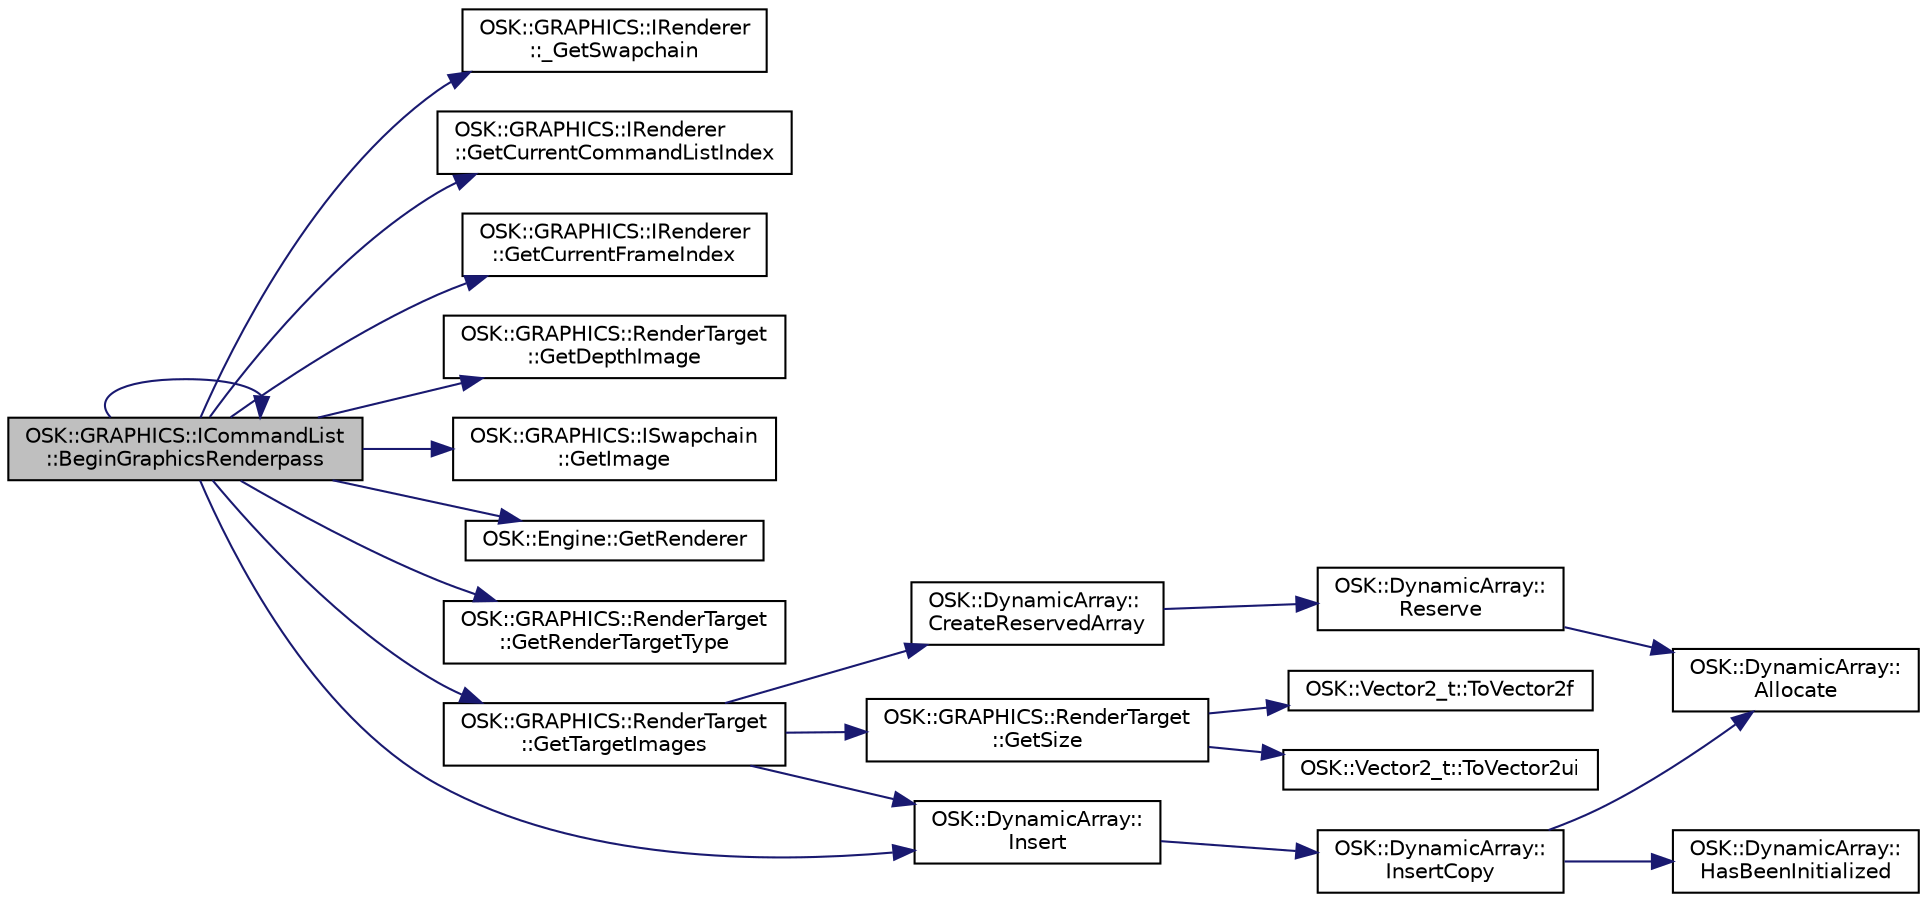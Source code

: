 digraph "OSK::GRAPHICS::ICommandList::BeginGraphicsRenderpass"
{
 // LATEX_PDF_SIZE
  edge [fontname="Helvetica",fontsize="10",labelfontname="Helvetica",labelfontsize="10"];
  node [fontname="Helvetica",fontsize="10",shape=record];
  rankdir="LR";
  Node1 [label="OSK::GRAPHICS::ICommandList\l::BeginGraphicsRenderpass",height=0.2,width=0.4,color="black", fillcolor="grey75", style="filled", fontcolor="black",tooltip="Comienza el renderizado a un render target."];
  Node1 -> Node2 [color="midnightblue",fontsize="10",style="solid"];
  Node2 [label="OSK::GRAPHICS::IRenderer\l::_GetSwapchain",height=0.2,width=0.4,color="black", fillcolor="white", style="filled",URL="$class_o_s_k_1_1_g_r_a_p_h_i_c_s_1_1_i_renderer.html#a0dad039a7b86341155a12030a504e764",tooltip="Devuelve el swapchain de la aplicación."];
  Node1 -> Node1 [color="midnightblue",fontsize="10",style="solid"];
  Node1 -> Node3 [color="midnightblue",fontsize="10",style="solid"];
  Node3 [label="OSK::GRAPHICS::IRenderer\l::GetCurrentCommandListIndex",height=0.2,width=0.4,color="black", fillcolor="white", style="filled",URL="$class_o_s_k_1_1_g_r_a_p_h_i_c_s_1_1_i_renderer.html#a4a779e3af14025ec16d8a0c0a6cf0fe5",tooltip=" "];
  Node1 -> Node4 [color="midnightblue",fontsize="10",style="solid"];
  Node4 [label="OSK::GRAPHICS::IRenderer\l::GetCurrentFrameIndex",height=0.2,width=0.4,color="black", fillcolor="white", style="filled",URL="$class_o_s_k_1_1_g_r_a_p_h_i_c_s_1_1_i_renderer.html#a4ab0c3c7114ddbc503d81c25546013e7",tooltip=" "];
  Node1 -> Node5 [color="midnightblue",fontsize="10",style="solid"];
  Node5 [label="OSK::GRAPHICS::RenderTarget\l::GetDepthImage",height=0.2,width=0.4,color="black", fillcolor="white", style="filled",URL="$class_o_s_k_1_1_g_r_a_p_h_i_c_s_1_1_render_target.html#a017731d9498082f93cf91b3ce93d0ce8",tooltip="Devuelve la imagen de profundidad con el índice dado."];
  Node1 -> Node6 [color="midnightblue",fontsize="10",style="solid"];
  Node6 [label="OSK::GRAPHICS::ISwapchain\l::GetImage",height=0.2,width=0.4,color="black", fillcolor="white", style="filled",URL="$class_o_s_k_1_1_g_r_a_p_h_i_c_s_1_1_i_swapchain.html#a5936949da83e48f3f0f337d1459e5989",tooltip="Devuelve la imagen con el índice dado."];
  Node1 -> Node7 [color="midnightblue",fontsize="10",style="solid"];
  Node7 [label="OSK::Engine::GetRenderer",height=0.2,width=0.4,color="black", fillcolor="white", style="filled",URL="$class_o_s_k_1_1_engine.html#a019c5397d042224c134b7fd22c739d00",tooltip=" "];
  Node1 -> Node8 [color="midnightblue",fontsize="10",style="solid"];
  Node8 [label="OSK::GRAPHICS::RenderTarget\l::GetRenderTargetType",height=0.2,width=0.4,color="black", fillcolor="white", style="filled",URL="$class_o_s_k_1_1_g_r_a_p_h_i_c_s_1_1_render_target.html#a750d6e17c94bf48a22414b9d1fc4cce3",tooltip="Devuelve el tipo de render target (intermedio para ser usado con el sprite, o final para ser renderiz..."];
  Node1 -> Node9 [color="midnightblue",fontsize="10",style="solid"];
  Node9 [label="OSK::GRAPHICS::RenderTarget\l::GetTargetImages",height=0.2,width=0.4,color="black", fillcolor="white", style="filled",URL="$class_o_s_k_1_1_g_r_a_p_h_i_c_s_1_1_render_target.html#a05a99fdb142018512bc2a466b8b3c705",tooltip="Devuelve las imágenes de renderizado con el índice dado. El índice es el índice del frame."];
  Node9 -> Node10 [color="midnightblue",fontsize="10",style="solid"];
  Node10 [label="OSK::DynamicArray::\lCreateReservedArray",height=0.2,width=0.4,color="black", fillcolor="white", style="filled",URL="$class_o_s_k_1_1_dynamic_array.html#a05c1d595ea13dde44703e78c3b186fb5",tooltip="Crea un DynamicArray con espacio reservado para el número de elementos dado."];
  Node10 -> Node11 [color="midnightblue",fontsize="10",style="solid"];
  Node11 [label="OSK::DynamicArray::\lReserve",height=0.2,width=0.4,color="black", fillcolor="white", style="filled",URL="$class_o_s_k_1_1_dynamic_array.html#a34323ddf4963e2097def5d8c3f80c08e",tooltip="Cambia el tamaño del array. Los datos se conservan, siempre que se pueda."];
  Node11 -> Node12 [color="midnightblue",fontsize="10",style="solid"];
  Node12 [label="OSK::DynamicArray::\lAllocate",height=0.2,width=0.4,color="black", fillcolor="white", style="filled",URL="$class_o_s_k_1_1_dynamic_array.html#acf322bf27bf4bfd581079500c67171a6",tooltip="Reserva espacio para 'size' elementos. Preserva los elementos anteriores."];
  Node9 -> Node13 [color="midnightblue",fontsize="10",style="solid"];
  Node13 [label="OSK::GRAPHICS::RenderTarget\l::GetSize",height=0.2,width=0.4,color="black", fillcolor="white", style="filled",URL="$class_o_s_k_1_1_g_r_a_p_h_i_c_s_1_1_render_target.html#a40976c088e2d4dbea427ccd4fbebcab1",tooltip="Devuelve el tamaño del render target."];
  Node13 -> Node14 [color="midnightblue",fontsize="10",style="solid"];
  Node14 [label="OSK::Vector2_t::ToVector2f",height=0.2,width=0.4,color="black", fillcolor="white", style="filled",URL="$class_o_s_k_1_1_vector2__t.html#a0d2ae26c0e6fc58b9a3013a443ff3923",tooltip="Devuelve un Vector2f a partir de este."];
  Node13 -> Node15 [color="midnightblue",fontsize="10",style="solid"];
  Node15 [label="OSK::Vector2_t::ToVector2ui",height=0.2,width=0.4,color="black", fillcolor="white", style="filled",URL="$class_o_s_k_1_1_vector2__t.html#ab94e13708997d27a82e001f8782e290b",tooltip="Devuelve un Vector2ui a partir de este."];
  Node9 -> Node16 [color="midnightblue",fontsize="10",style="solid"];
  Node16 [label="OSK::DynamicArray::\lInsert",height=0.2,width=0.4,color="black", fillcolor="white", style="filled",URL="$class_o_s_k_1_1_dynamic_array.html#a2c1e7bd2efbadf8b163f67c26921ba53",tooltip="Inserta un elemento al final del array."];
  Node16 -> Node17 [color="midnightblue",fontsize="10",style="solid"];
  Node17 [label="OSK::DynamicArray::\lInsertCopy",height=0.2,width=0.4,color="black", fillcolor="white", style="filled",URL="$class_o_s_k_1_1_dynamic_array.html#a037c4e2c0414718e5fc3cc608167a261",tooltip="Inserta una copia del elemento al final del array."];
  Node17 -> Node12 [color="midnightblue",fontsize="10",style="solid"];
  Node17 -> Node18 [color="midnightblue",fontsize="10",style="solid"];
  Node18 [label="OSK::DynamicArray::\lHasBeenInitialized",height=0.2,width=0.4,color="black", fillcolor="white", style="filled",URL="$class_o_s_k_1_1_dynamic_array.html#a24b36038b685ea5f33b2b9b279035cef",tooltip="Devuelve true si el array se ha inicializado."];
  Node1 -> Node16 [color="midnightblue",fontsize="10",style="solid"];
}
